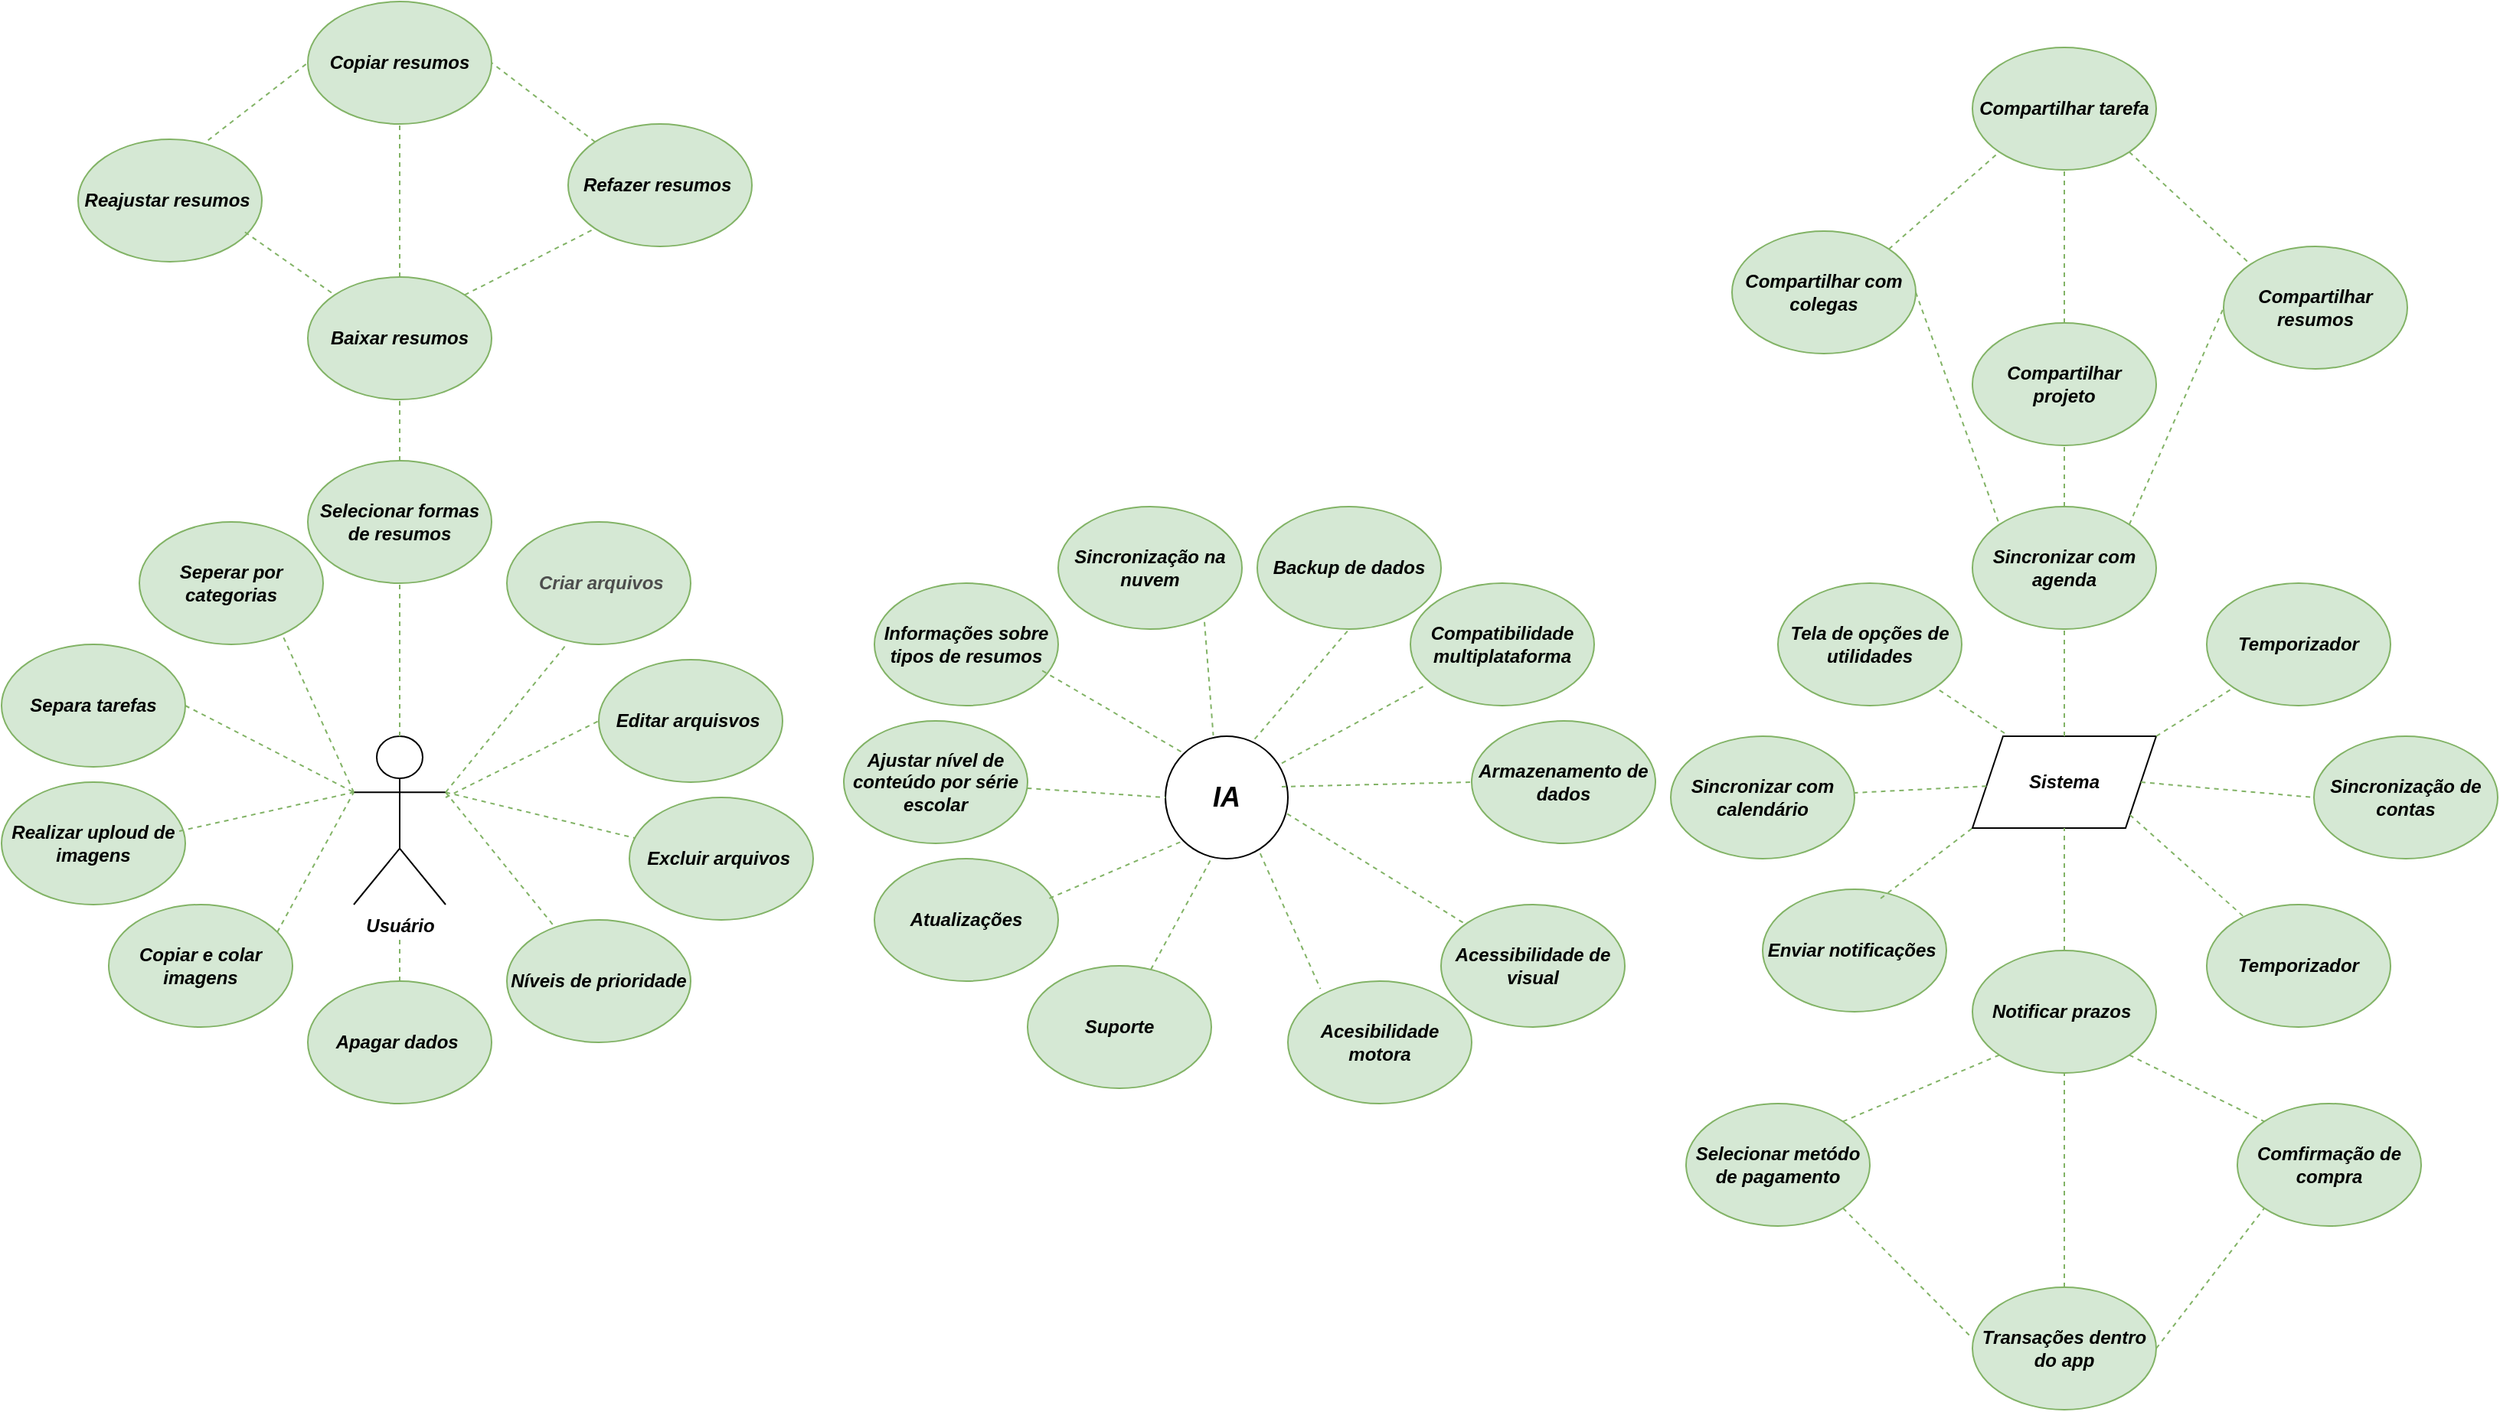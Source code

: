 <mxfile version="26.0.16">
  <diagram name="Página-1" id="00ylJuLkCXMpYq0h-1_l">
    <mxGraphModel dx="3166" dy="2272" grid="1" gridSize="10" guides="1" tooltips="1" connect="1" arrows="1" fold="1" page="1" pageScale="1" pageWidth="827" pageHeight="1169" math="0" shadow="0">
      <root>
        <mxCell id="0" />
        <mxCell id="1" parent="0" />
        <mxCell id="umCrac20nb64rFXeeyaQ-1" value="Editar arquisvos&amp;nbsp;" style="ellipse;whiteSpace=wrap;html=1;fillColor=#d5e8d4;strokeColor=#82b366;fontStyle=3" parent="1" vertex="1">
          <mxGeometry x="60" y="80" width="120" height="80" as="geometry" />
        </mxCell>
        <mxCell id="umCrac20nb64rFXeeyaQ-2" value="&lt;h4&gt;&lt;font style=&quot;color: rgb(77, 77, 77);&quot;&gt;&amp;nbsp;&lt;font style=&quot;color: rgb(77, 77, 77);&quot;&gt;Criar arquivos&lt;/font&gt;&lt;/font&gt;&lt;/h4&gt;" style="ellipse;whiteSpace=wrap;html=1;fillColor=#d5e8d4;strokeColor=#82b366;fontStyle=3" parent="1" vertex="1">
          <mxGeometry y="-10" width="120" height="80" as="geometry" />
        </mxCell>
        <mxCell id="umCrac20nb64rFXeeyaQ-3" value="Excluir arquivos&amp;nbsp;" style="ellipse;whiteSpace=wrap;html=1;fillColor=#d5e8d4;strokeColor=#82b366;fontStyle=3" parent="1" vertex="1">
          <mxGeometry x="80" y="170" width="120" height="80" as="geometry" />
        </mxCell>
        <mxCell id="umCrac20nb64rFXeeyaQ-8" value="Usuário" style="shape=umlActor;verticalLabelPosition=bottom;verticalAlign=top;html=1;outlineConnect=0;fontStyle=3" parent="1" vertex="1">
          <mxGeometry x="-100" y="130" width="60" height="110" as="geometry" />
        </mxCell>
        <mxCell id="umCrac20nb64rFXeeyaQ-9" value="" style="endArrow=none;dashed=1;html=1;rounded=0;exitX=1;exitY=0.333;exitDx=0;exitDy=0;exitPerimeter=0;entryX=0.317;entryY=1.013;entryDx=0;entryDy=0;entryPerimeter=0;fillColor=#d5e8d4;strokeColor=#82b366;fontStyle=3" parent="1" source="umCrac20nb64rFXeeyaQ-8" target="umCrac20nb64rFXeeyaQ-2" edge="1">
          <mxGeometry width="50" height="50" relative="1" as="geometry">
            <mxPoint x="-40" y="140" as="sourcePoint" />
            <mxPoint x="10" y="90" as="targetPoint" />
          </mxGeometry>
        </mxCell>
        <mxCell id="umCrac20nb64rFXeeyaQ-10" value="" style="endArrow=none;dashed=1;html=1;rounded=0;entryX=0;entryY=0.5;entryDx=0;entryDy=0;fillColor=#d5e8d4;strokeColor=#82b366;fontStyle=3" parent="1" target="umCrac20nb64rFXeeyaQ-1" edge="1">
          <mxGeometry width="50" height="50" relative="1" as="geometry">
            <mxPoint x="-40" y="170" as="sourcePoint" />
            <mxPoint x="50" y="180" as="targetPoint" />
          </mxGeometry>
        </mxCell>
        <mxCell id="umCrac20nb64rFXeeyaQ-12" value="" style="endArrow=none;dashed=1;html=1;rounded=0;exitX=1;exitY=0.333;exitDx=0;exitDy=0;exitPerimeter=0;fillColor=#d5e8d4;strokeColor=#82b366;fontStyle=3" parent="1" source="umCrac20nb64rFXeeyaQ-8" target="umCrac20nb64rFXeeyaQ-3" edge="1">
          <mxGeometry width="50" height="50" relative="1" as="geometry">
            <mxPoint x="-40" y="240" as="sourcePoint" />
            <mxPoint x="10" y="190" as="targetPoint" />
          </mxGeometry>
        </mxCell>
        <mxCell id="umCrac20nb64rFXeeyaQ-13" value="Níveis de prioridade" style="ellipse;whiteSpace=wrap;html=1;fillColor=#d5e8d4;strokeColor=#82b366;fontStyle=3" parent="1" vertex="1">
          <mxGeometry y="250" width="120" height="80" as="geometry" />
        </mxCell>
        <mxCell id="umCrac20nb64rFXeeyaQ-14" value="" style="endArrow=none;dashed=1;html=1;rounded=0;exitX=1;exitY=0.333;exitDx=0;exitDy=0;exitPerimeter=0;fillColor=#d5e8d4;strokeColor=#82b366;fontStyle=3" parent="1" source="umCrac20nb64rFXeeyaQ-8" target="umCrac20nb64rFXeeyaQ-13" edge="1">
          <mxGeometry width="50" height="50" relative="1" as="geometry">
            <mxPoint x="-40" y="170" as="sourcePoint" />
            <mxPoint x="30" y="270" as="targetPoint" />
          </mxGeometry>
        </mxCell>
        <mxCell id="umCrac20nb64rFXeeyaQ-17" value="Sincronizar com agenda" style="ellipse;whiteSpace=wrap;html=1;fillColor=#d5e8d4;strokeColor=#82b366;fontStyle=3" parent="1" vertex="1">
          <mxGeometry x="957" y="-20" width="120" height="80" as="geometry" />
        </mxCell>
        <mxCell id="umCrac20nb64rFXeeyaQ-18" value="Tela de opções de utilidades" style="ellipse;whiteSpace=wrap;html=1;fillColor=#d5e8d4;strokeColor=#82b366;fontStyle=3" parent="1" vertex="1">
          <mxGeometry x="830" y="30" width="120" height="80" as="geometry" />
        </mxCell>
        <mxCell id="umCrac20nb64rFXeeyaQ-19" value="Sincronizar com calendário" style="ellipse;whiteSpace=wrap;html=1;fillColor=#d5e8d4;strokeColor=#82b366;fontStyle=3" parent="1" vertex="1">
          <mxGeometry x="760" y="130" width="120" height="80" as="geometry" />
        </mxCell>
        <mxCell id="umCrac20nb64rFXeeyaQ-20" value="Enviar notificações&amp;nbsp;" style="ellipse;whiteSpace=wrap;html=1;fillColor=#d5e8d4;strokeColor=#82b366;fontStyle=3" parent="1" vertex="1">
          <mxGeometry x="820" y="230" width="120" height="80" as="geometry" />
        </mxCell>
        <mxCell id="umCrac20nb64rFXeeyaQ-21" value="Notificar prazos&amp;nbsp;" style="ellipse;whiteSpace=wrap;html=1;fillColor=#d5e8d4;strokeColor=#82b366;fontStyle=3" parent="1" vertex="1">
          <mxGeometry x="957" y="270" width="120" height="80" as="geometry" />
        </mxCell>
        <mxCell id="umCrac20nb64rFXeeyaQ-22" value="Sistema" style="shape=parallelogram;perimeter=parallelogramPerimeter;whiteSpace=wrap;html=1;fixedSize=1;fontStyle=3" parent="1" vertex="1">
          <mxGeometry x="957" y="130" width="120" height="60" as="geometry" />
        </mxCell>
        <mxCell id="umCrac20nb64rFXeeyaQ-23" value="" style="endArrow=none;dashed=1;html=1;rounded=0;entryX=0.5;entryY=1;entryDx=0;entryDy=0;exitX=0.5;exitY=0;exitDx=0;exitDy=0;fillColor=#d5e8d4;strokeColor=#82b366;fontStyle=3" parent="1" source="umCrac20nb64rFXeeyaQ-22" target="umCrac20nb64rFXeeyaQ-17" edge="1">
          <mxGeometry width="50" height="50" relative="1" as="geometry">
            <mxPoint x="1000" y="140" as="sourcePoint" />
            <mxPoint x="1050" y="90" as="targetPoint" />
          </mxGeometry>
        </mxCell>
        <mxCell id="umCrac20nb64rFXeeyaQ-24" value="" style="endArrow=none;dashed=1;html=1;rounded=0;exitX=0.175;exitY=-0.033;exitDx=0;exitDy=0;exitPerimeter=0;fillColor=#d5e8d4;strokeColor=#82b366;fontStyle=3" parent="1" source="umCrac20nb64rFXeeyaQ-22" target="umCrac20nb64rFXeeyaQ-18" edge="1">
          <mxGeometry width="50" height="50" relative="1" as="geometry">
            <mxPoint x="880" y="150" as="sourcePoint" />
            <mxPoint x="930" y="100" as="targetPoint" />
          </mxGeometry>
        </mxCell>
        <mxCell id="umCrac20nb64rFXeeyaQ-25" value="" style="endArrow=none;dashed=1;html=1;rounded=0;fillColor=#d5e8d4;strokeColor=#82b366;fontStyle=3" parent="1" source="umCrac20nb64rFXeeyaQ-22" target="umCrac20nb64rFXeeyaQ-19" edge="1">
          <mxGeometry width="50" height="50" relative="1" as="geometry">
            <mxPoint x="886.289" y="220" as="sourcePoint" />
            <mxPoint x="886.289" y="170" as="targetPoint" />
          </mxGeometry>
        </mxCell>
        <mxCell id="umCrac20nb64rFXeeyaQ-26" value="" style="endArrow=none;dashed=1;html=1;rounded=0;exitX=0.642;exitY=0.075;exitDx=0;exitDy=0;exitPerimeter=0;entryX=0;entryY=1;entryDx=0;entryDy=0;fillColor=#d5e8d4;strokeColor=#82b366;fontStyle=3" parent="1" source="umCrac20nb64rFXeeyaQ-20" target="umCrac20nb64rFXeeyaQ-22" edge="1">
          <mxGeometry width="50" height="50" relative="1" as="geometry">
            <mxPoint x="920" y="240" as="sourcePoint" />
            <mxPoint x="970" y="190" as="targetPoint" />
          </mxGeometry>
        </mxCell>
        <mxCell id="umCrac20nb64rFXeeyaQ-27" value="" style="endArrow=none;dashed=1;html=1;rounded=0;exitX=0.5;exitY=0;exitDx=0;exitDy=0;entryX=0.5;entryY=1;entryDx=0;entryDy=0;fillColor=#d5e8d4;strokeColor=#82b366;fontStyle=3" parent="1" source="umCrac20nb64rFXeeyaQ-21" target="umCrac20nb64rFXeeyaQ-22" edge="1">
          <mxGeometry width="50" height="50" relative="1" as="geometry">
            <mxPoint x="970" y="250" as="sourcePoint" />
            <mxPoint x="1010" y="200" as="targetPoint" />
          </mxGeometry>
        </mxCell>
        <mxCell id="umCrac20nb64rFXeeyaQ-28" value="Separa tarefas" style="ellipse;whiteSpace=wrap;html=1;fillColor=#d5e8d4;strokeColor=#82b366;fontStyle=3" parent="1" vertex="1">
          <mxGeometry x="-330" y="70" width="120" height="80" as="geometry" />
        </mxCell>
        <mxCell id="umCrac20nb64rFXeeyaQ-29" value="" style="endArrow=none;dashed=1;html=1;rounded=0;entryX=0;entryY=0.333;entryDx=0;entryDy=0;entryPerimeter=0;exitX=1;exitY=0.5;exitDx=0;exitDy=0;fillColor=#d5e8d4;strokeColor=#82b366;fontStyle=3" parent="1" source="umCrac20nb64rFXeeyaQ-28" target="umCrac20nb64rFXeeyaQ-8" edge="1">
          <mxGeometry width="50" height="50" relative="1" as="geometry">
            <mxPoint x="-150" y="220" as="sourcePoint" />
            <mxPoint x="-100" y="170" as="targetPoint" />
          </mxGeometry>
        </mxCell>
        <mxCell id="umCrac20nb64rFXeeyaQ-30" value="Seperar por categorias" style="ellipse;whiteSpace=wrap;html=1;fillColor=#d5e8d4;strokeColor=#82b366;fontStyle=3" parent="1" vertex="1">
          <mxGeometry x="-240" y="-10" width="120" height="80" as="geometry" />
        </mxCell>
        <mxCell id="umCrac20nb64rFXeeyaQ-31" value="Realizar uploud de imagens" style="ellipse;whiteSpace=wrap;html=1;fillColor=#d5e8d4;strokeColor=#82b366;fontStyle=3" parent="1" vertex="1">
          <mxGeometry x="-330" y="160" width="120" height="80" as="geometry" />
        </mxCell>
        <mxCell id="umCrac20nb64rFXeeyaQ-32" value="Copiar e colar imagens" style="ellipse;whiteSpace=wrap;html=1;fillColor=#d5e8d4;strokeColor=#82b366;fontStyle=3" parent="1" vertex="1">
          <mxGeometry x="-260" y="240" width="120" height="80" as="geometry" />
        </mxCell>
        <mxCell id="umCrac20nb64rFXeeyaQ-33" value="" style="endArrow=none;dashed=1;html=1;rounded=0;exitX=0.967;exitY=0.4;exitDx=0;exitDy=0;exitPerimeter=0;entryX=0;entryY=0.333;entryDx=0;entryDy=0;entryPerimeter=0;fillColor=#d5e8d4;strokeColor=#82b366;fontStyle=3" parent="1" source="umCrac20nb64rFXeeyaQ-31" target="umCrac20nb64rFXeeyaQ-8" edge="1">
          <mxGeometry width="50" height="50" relative="1" as="geometry">
            <mxPoint x="-150" y="220" as="sourcePoint" />
            <mxPoint x="-100" y="170" as="targetPoint" />
          </mxGeometry>
        </mxCell>
        <mxCell id="umCrac20nb64rFXeeyaQ-34" value="" style="endArrow=none;dashed=1;html=1;rounded=0;entryX=0.783;entryY=0.938;entryDx=0;entryDy=0;entryPerimeter=0;exitX=0;exitY=0.333;exitDx=0;exitDy=0;exitPerimeter=0;fillColor=#d5e8d4;strokeColor=#82b366;fontStyle=3" parent="1" source="umCrac20nb64rFXeeyaQ-8" target="umCrac20nb64rFXeeyaQ-30" edge="1">
          <mxGeometry width="50" height="50" relative="1" as="geometry">
            <mxPoint x="-100" y="160" as="sourcePoint" />
            <mxPoint x="-50" y="110" as="targetPoint" />
          </mxGeometry>
        </mxCell>
        <mxCell id="umCrac20nb64rFXeeyaQ-35" value="" style="endArrow=none;dashed=1;html=1;rounded=0;exitX=0.917;exitY=0.225;exitDx=0;exitDy=0;exitPerimeter=0;entryX=0;entryY=0.333;entryDx=0;entryDy=0;entryPerimeter=0;fillColor=#d5e8d4;strokeColor=#82b366;fontStyle=3" parent="1" source="umCrac20nb64rFXeeyaQ-32" target="umCrac20nb64rFXeeyaQ-8" edge="1">
          <mxGeometry width="50" height="50" relative="1" as="geometry">
            <mxPoint x="-130" y="250" as="sourcePoint" />
            <mxPoint x="-100" y="160" as="targetPoint" />
          </mxGeometry>
        </mxCell>
        <mxCell id="umCrac20nb64rFXeeyaQ-36" value="Temporizador" style="ellipse;whiteSpace=wrap;html=1;fillColor=#d5e8d4;strokeColor=#82b366;fontStyle=3" parent="1" vertex="1">
          <mxGeometry x="1110" y="30" width="120" height="80" as="geometry" />
        </mxCell>
        <mxCell id="umCrac20nb64rFXeeyaQ-37" value="Sincronização de contas" style="ellipse;whiteSpace=wrap;html=1;fillColor=#d5e8d4;strokeColor=#82b366;fontStyle=3" parent="1" vertex="1">
          <mxGeometry x="1180" y="130" width="120" height="80" as="geometry" />
        </mxCell>
        <mxCell id="umCrac20nb64rFXeeyaQ-38" value="Temporizador" style="ellipse;whiteSpace=wrap;html=1;fillColor=#d5e8d4;strokeColor=#82b366;fontStyle=3" parent="1" vertex="1">
          <mxGeometry x="1110" y="240" width="120" height="80" as="geometry" />
        </mxCell>
        <mxCell id="umCrac20nb64rFXeeyaQ-39" value="" style="endArrow=none;dashed=1;html=1;rounded=0;entryX=0;entryY=1;entryDx=0;entryDy=0;exitX=1;exitY=0;exitDx=0;exitDy=0;fillColor=#d5e8d4;strokeColor=#82b366;fontStyle=3" parent="1" source="umCrac20nb64rFXeeyaQ-22" target="umCrac20nb64rFXeeyaQ-36" edge="1">
          <mxGeometry width="50" height="50" relative="1" as="geometry">
            <mxPoint x="1077" y="150" as="sourcePoint" />
            <mxPoint x="1127" y="100" as="targetPoint" />
          </mxGeometry>
        </mxCell>
        <mxCell id="umCrac20nb64rFXeeyaQ-40" value="" style="endArrow=none;dashed=1;html=1;rounded=0;entryX=0;entryY=0.5;entryDx=0;entryDy=0;exitX=1;exitY=0.5;exitDx=0;exitDy=0;fillColor=#d5e8d4;strokeColor=#82b366;fontStyle=3" parent="1" source="umCrac20nb64rFXeeyaQ-22" target="umCrac20nb64rFXeeyaQ-37" edge="1">
          <mxGeometry width="50" height="50" relative="1" as="geometry">
            <mxPoint x="1060" y="180" as="sourcePoint" />
            <mxPoint x="1110" y="130" as="targetPoint" />
          </mxGeometry>
        </mxCell>
        <mxCell id="umCrac20nb64rFXeeyaQ-41" value="" style="endArrow=none;dashed=1;html=1;rounded=0;exitX=1;exitY=1;exitDx=0;exitDy=0;fillColor=#d5e8d4;strokeColor=#82b366;fontStyle=3" parent="1" source="umCrac20nb64rFXeeyaQ-22" target="umCrac20nb64rFXeeyaQ-38" edge="1">
          <mxGeometry width="50" height="50" relative="1" as="geometry">
            <mxPoint x="1040" y="250" as="sourcePoint" />
            <mxPoint x="1090" y="200" as="targetPoint" />
          </mxGeometry>
        </mxCell>
        <mxCell id="adJnSQi3S2nYVewZ2xLj-1" value="&lt;h2&gt;IA&lt;/h2&gt;" style="ellipse;whiteSpace=wrap;html=1;aspect=fixed;fontStyle=3" vertex="1" parent="1">
          <mxGeometry x="430" y="130" width="80" height="80" as="geometry" />
        </mxCell>
        <mxCell id="adJnSQi3S2nYVewZ2xLj-2" value="Acessibilidade de visual" style="ellipse;whiteSpace=wrap;html=1;fillColor=#d5e8d4;strokeColor=#82b366;fontStyle=3" vertex="1" parent="1">
          <mxGeometry x="610" y="240" width="120" height="80" as="geometry" />
        </mxCell>
        <mxCell id="adJnSQi3S2nYVewZ2xLj-3" value="Backup de dados" style="ellipse;whiteSpace=wrap;html=1;fillColor=#d5e8d4;strokeColor=#82b366;fontStyle=3" vertex="1" parent="1">
          <mxGeometry x="490" y="-20" width="120" height="80" as="geometry" />
        </mxCell>
        <mxCell id="adJnSQi3S2nYVewZ2xLj-4" value="Sincronização na nuvem" style="ellipse;whiteSpace=wrap;html=1;fillColor=#d5e8d4;strokeColor=#82b366;fontStyle=3" vertex="1" parent="1">
          <mxGeometry x="360" y="-20" width="120" height="80" as="geometry" />
        </mxCell>
        <mxCell id="adJnSQi3S2nYVewZ2xLj-5" value="Informações sobre tipos de resumos" style="ellipse;whiteSpace=wrap;html=1;fillColor=#d5e8d4;strokeColor=#82b366;fontStyle=3" vertex="1" parent="1">
          <mxGeometry x="240" y="30" width="120" height="80" as="geometry" />
        </mxCell>
        <mxCell id="adJnSQi3S2nYVewZ2xLj-6" value="Ajustar nível de conteúdo por série escolar" style="ellipse;whiteSpace=wrap;html=1;fillColor=#d5e8d4;strokeColor=#82b366;fontStyle=3" vertex="1" parent="1">
          <mxGeometry x="220" y="120" width="120" height="80" as="geometry" />
        </mxCell>
        <mxCell id="adJnSQi3S2nYVewZ2xLj-7" value="Atualizações" style="ellipse;whiteSpace=wrap;html=1;fillColor=#d5e8d4;strokeColor=#82b366;fontStyle=3" vertex="1" parent="1">
          <mxGeometry x="240" y="210" width="120" height="80" as="geometry" />
        </mxCell>
        <mxCell id="adJnSQi3S2nYVewZ2xLj-8" value="Acesibilidade motora" style="ellipse;whiteSpace=wrap;html=1;fillColor=#d5e8d4;strokeColor=#82b366;fontStyle=3" vertex="1" parent="1">
          <mxGeometry x="510" y="290" width="120" height="80" as="geometry" />
        </mxCell>
        <mxCell id="adJnSQi3S2nYVewZ2xLj-9" value="Suporte" style="ellipse;whiteSpace=wrap;html=1;fillColor=#d5e8d4;strokeColor=#82b366;fontStyle=3" vertex="1" parent="1">
          <mxGeometry x="340" y="280" width="120" height="80" as="geometry" />
        </mxCell>
        <mxCell id="adJnSQi3S2nYVewZ2xLj-10" value="" style="endArrow=none;dashed=1;html=1;rounded=0;exitX=0.774;exitY=0.957;exitDx=0;exitDy=0;entryX=0.177;entryY=0.063;entryDx=0;entryDy=0;exitPerimeter=0;entryPerimeter=0;fillColor=#d5e8d4;strokeColor=#82b366;fontStyle=3" edge="1" parent="1" source="adJnSQi3S2nYVewZ2xLj-1" target="adJnSQi3S2nYVewZ2xLj-8">
          <mxGeometry width="50" height="50" relative="1" as="geometry">
            <mxPoint x="580" y="200" as="sourcePoint" />
            <mxPoint x="630" y="150" as="targetPoint" />
          </mxGeometry>
        </mxCell>
        <mxCell id="adJnSQi3S2nYVewZ2xLj-11" value="" style="endArrow=none;dashed=1;html=1;rounded=0;exitX=0.913;exitY=0.714;exitDx=0;exitDy=0;entryX=0;entryY=0;entryDx=0;entryDy=0;exitPerimeter=0;fillColor=#d5e8d4;strokeColor=#82b366;fontStyle=3" edge="1" parent="1" source="adJnSQi3S2nYVewZ2xLj-5" target="adJnSQi3S2nYVewZ2xLj-1">
          <mxGeometry width="50" height="50" relative="1" as="geometry">
            <mxPoint x="390" y="200" as="sourcePoint" />
            <mxPoint x="440" y="150" as="targetPoint" />
            <Array as="points">
              <mxPoint x="440" y="140" />
            </Array>
          </mxGeometry>
        </mxCell>
        <mxCell id="adJnSQi3S2nYVewZ2xLj-12" value="" style="endArrow=none;dashed=1;html=1;rounded=0;exitX=0.994;exitY=0.633;exitDx=0;exitDy=0;exitPerimeter=0;fillColor=#d5e8d4;strokeColor=#82b366;fontStyle=3" edge="1" parent="1" source="adJnSQi3S2nYVewZ2xLj-1" target="adJnSQi3S2nYVewZ2xLj-2">
          <mxGeometry width="50" height="50" relative="1" as="geometry">
            <mxPoint x="490" y="110" as="sourcePoint" />
            <mxPoint x="540" y="60" as="targetPoint" />
          </mxGeometry>
        </mxCell>
        <mxCell id="adJnSQi3S2nYVewZ2xLj-13" value="" style="endArrow=none;dashed=1;html=1;rounded=0;entryX=0.5;entryY=1;entryDx=0;entryDy=0;exitX=0.729;exitY=0.023;exitDx=0;exitDy=0;exitPerimeter=0;fillColor=#d5e8d4;strokeColor=#82b366;fontStyle=3" edge="1" parent="1" source="adJnSQi3S2nYVewZ2xLj-1" target="adJnSQi3S2nYVewZ2xLj-3">
          <mxGeometry width="50" height="50" relative="1" as="geometry">
            <mxPoint x="350" y="40" as="sourcePoint" />
            <mxPoint x="400" y="-20" as="targetPoint" />
          </mxGeometry>
        </mxCell>
        <mxCell id="adJnSQi3S2nYVewZ2xLj-14" value="" style="endArrow=none;dashed=1;html=1;rounded=0;entryX=0.391;entryY=-0.007;entryDx=0;entryDy=0;entryPerimeter=0;exitX=0.796;exitY=0.942;exitDx=0;exitDy=0;exitPerimeter=0;fillColor=#d5e8d4;strokeColor=#82b366;fontStyle=3" edge="1" parent="1" source="adJnSQi3S2nYVewZ2xLj-4" target="adJnSQi3S2nYVewZ2xLj-1">
          <mxGeometry width="50" height="50" relative="1" as="geometry">
            <mxPoint x="280" y="70" as="sourcePoint" />
            <mxPoint x="330" y="20" as="targetPoint" />
          </mxGeometry>
        </mxCell>
        <mxCell id="adJnSQi3S2nYVewZ2xLj-15" value="" style="endArrow=none;dashed=1;html=1;rounded=0;entryX=0;entryY=0.5;entryDx=0;entryDy=0;fillColor=#d5e8d4;strokeColor=#82b366;fontStyle=3" edge="1" parent="1" source="adJnSQi3S2nYVewZ2xLj-6" target="adJnSQi3S2nYVewZ2xLj-1">
          <mxGeometry width="50" height="50" relative="1" as="geometry">
            <mxPoint x="390" y="220" as="sourcePoint" />
            <mxPoint x="440" y="170" as="targetPoint" />
          </mxGeometry>
        </mxCell>
        <mxCell id="adJnSQi3S2nYVewZ2xLj-16" value="" style="endArrow=none;dashed=1;html=1;rounded=0;entryX=0;entryY=1;entryDx=0;entryDy=0;exitX=0.952;exitY=0.324;exitDx=0;exitDy=0;exitPerimeter=0;fillColor=#d5e8d4;strokeColor=#82b366;fontStyle=3" edge="1" parent="1" source="adJnSQi3S2nYVewZ2xLj-7" target="adJnSQi3S2nYVewZ2xLj-1">
          <mxGeometry width="50" height="50" relative="1" as="geometry">
            <mxPoint x="420" y="260" as="sourcePoint" />
            <mxPoint x="470" y="210" as="targetPoint" />
          </mxGeometry>
        </mxCell>
        <mxCell id="adJnSQi3S2nYVewZ2xLj-17" value="" style="endArrow=none;dashed=1;html=1;rounded=0;entryX=0.375;entryY=1;entryDx=0;entryDy=0;entryPerimeter=0;fillColor=#d5e8d4;strokeColor=#82b366;fontStyle=3" edge="1" parent="1" source="adJnSQi3S2nYVewZ2xLj-9" target="adJnSQi3S2nYVewZ2xLj-1">
          <mxGeometry width="50" height="50" relative="1" as="geometry">
            <mxPoint x="460" y="240" as="sourcePoint" />
            <mxPoint x="510" y="190" as="targetPoint" />
          </mxGeometry>
        </mxCell>
        <mxCell id="adJnSQi3S2nYVewZ2xLj-18" value="Armazenamento de dados" style="ellipse;whiteSpace=wrap;html=1;fillColor=#d5e8d4;strokeColor=#82b366;fontStyle=3" vertex="1" parent="1">
          <mxGeometry x="630" y="120" width="120" height="80" as="geometry" />
        </mxCell>
        <mxCell id="adJnSQi3S2nYVewZ2xLj-19" value="Compatibilidade multiplataforma" style="ellipse;whiteSpace=wrap;html=1;fillColor=#d5e8d4;strokeColor=#82b366;fontStyle=3" vertex="1" parent="1">
          <mxGeometry x="590" y="30" width="120" height="80" as="geometry" />
        </mxCell>
        <mxCell id="adJnSQi3S2nYVewZ2xLj-20" value="" style="endArrow=none;dashed=1;html=1;rounded=0;exitX=0.95;exitY=0.221;exitDx=0;exitDy=0;exitPerimeter=0;entryX=0.075;entryY=0.839;entryDx=0;entryDy=0;entryPerimeter=0;fillColor=#d5e8d4;strokeColor=#82b366;fontStyle=3" edge="1" parent="1" source="adJnSQi3S2nYVewZ2xLj-1" target="adJnSQi3S2nYVewZ2xLj-19">
          <mxGeometry width="50" height="50" relative="1" as="geometry">
            <mxPoint x="550" y="140" as="sourcePoint" />
            <mxPoint x="600" y="90" as="targetPoint" />
          </mxGeometry>
        </mxCell>
        <mxCell id="adJnSQi3S2nYVewZ2xLj-21" value="" style="endArrow=none;dashed=1;html=1;rounded=0;exitX=0.95;exitY=0.412;exitDx=0;exitDy=0;exitPerimeter=0;entryX=0;entryY=0.5;entryDx=0;entryDy=0;fillColor=#d5e8d4;strokeColor=#82b366;fontStyle=3" edge="1" parent="1" source="adJnSQi3S2nYVewZ2xLj-1" target="adJnSQi3S2nYVewZ2xLj-18">
          <mxGeometry width="50" height="50" relative="1" as="geometry">
            <mxPoint x="580" y="200" as="sourcePoint" />
            <mxPoint x="630" y="150" as="targetPoint" />
          </mxGeometry>
        </mxCell>
        <mxCell id="adJnSQi3S2nYVewZ2xLj-22" value="Selecionar formas de resumos" style="ellipse;whiteSpace=wrap;html=1;fillColor=#d5e8d4;strokeColor=#82b366;fontStyle=3" vertex="1" parent="1">
          <mxGeometry x="-130" y="-50" width="120" height="80" as="geometry" />
        </mxCell>
        <mxCell id="adJnSQi3S2nYVewZ2xLj-23" value="Apagar dados&amp;nbsp;" style="ellipse;whiteSpace=wrap;html=1;fillColor=#d5e8d4;strokeColor=#82b366;fontStyle=3" vertex="1" parent="1">
          <mxGeometry x="-130" y="290" width="120" height="80" as="geometry" />
        </mxCell>
        <mxCell id="adJnSQi3S2nYVewZ2xLj-24" value="" style="endArrow=none;dashed=1;html=1;rounded=0;exitX=0.5;exitY=0;exitDx=0;exitDy=0;fillColor=#d5e8d4;strokeColor=#82b366;fontStyle=3" edge="1" parent="1" source="adJnSQi3S2nYVewZ2xLj-23">
          <mxGeometry width="50" height="50" relative="1" as="geometry">
            <mxPoint x="-60" y="290" as="sourcePoint" />
            <mxPoint x="-70" y="260" as="targetPoint" />
          </mxGeometry>
        </mxCell>
        <mxCell id="adJnSQi3S2nYVewZ2xLj-25" value="" style="endArrow=none;dashed=1;html=1;rounded=0;entryX=0.5;entryY=1;entryDx=0;entryDy=0;exitX=0.5;exitY=0;exitDx=0;exitDy=0;exitPerimeter=0;fillColor=#d5e8d4;strokeColor=#82b366;fontStyle=3" edge="1" parent="1" source="umCrac20nb64rFXeeyaQ-8" target="adJnSQi3S2nYVewZ2xLj-22">
          <mxGeometry width="50" height="50" relative="1" as="geometry">
            <mxPoint x="-80" y="130" as="sourcePoint" />
            <mxPoint x="-30" y="80" as="targetPoint" />
          </mxGeometry>
        </mxCell>
        <mxCell id="adJnSQi3S2nYVewZ2xLj-26" value="Baixar resumos" style="ellipse;whiteSpace=wrap;html=1;fillColor=#d5e8d4;strokeColor=#82b366;fontStyle=3" vertex="1" parent="1">
          <mxGeometry x="-130" y="-170" width="120" height="80" as="geometry" />
        </mxCell>
        <mxCell id="adJnSQi3S2nYVewZ2xLj-27" value="Refazer resumos&amp;nbsp;" style="ellipse;whiteSpace=wrap;html=1;fillColor=#d5e8d4;strokeColor=#82b366;fontStyle=3" vertex="1" parent="1">
          <mxGeometry x="40" y="-270" width="120" height="80" as="geometry" />
        </mxCell>
        <mxCell id="adJnSQi3S2nYVewZ2xLj-28" value="Reajustar resumos&amp;nbsp;" style="ellipse;whiteSpace=wrap;html=1;fillColor=#d5e8d4;strokeColor=#82b366;fontStyle=3" vertex="1" parent="1">
          <mxGeometry x="-280" y="-260" width="120" height="80" as="geometry" />
        </mxCell>
        <mxCell id="adJnSQi3S2nYVewZ2xLj-29" value="" style="endArrow=none;dashed=1;html=1;rounded=0;entryX=0.5;entryY=1;entryDx=0;entryDy=0;exitX=0.5;exitY=0;exitDx=0;exitDy=0;fillColor=#d5e8d4;strokeColor=#82b366;fontStyle=3" edge="1" parent="1" source="adJnSQi3S2nYVewZ2xLj-22" target="adJnSQi3S2nYVewZ2xLj-26">
          <mxGeometry width="50" height="50" relative="1" as="geometry">
            <mxPoint x="-100" y="-40" as="sourcePoint" />
            <mxPoint x="-50" y="-90" as="targetPoint" />
          </mxGeometry>
        </mxCell>
        <mxCell id="adJnSQi3S2nYVewZ2xLj-30" value="" style="endArrow=none;dashed=1;html=1;rounded=0;entryX=0;entryY=0;entryDx=0;entryDy=0;exitX=0.908;exitY=0.758;exitDx=0;exitDy=0;exitPerimeter=0;fillColor=#d5e8d4;strokeColor=#82b366;fontStyle=3" edge="1" parent="1" source="adJnSQi3S2nYVewZ2xLj-28" target="adJnSQi3S2nYVewZ2xLj-26">
          <mxGeometry width="50" height="50" relative="1" as="geometry">
            <mxPoint x="-150" y="-120" as="sourcePoint" />
            <mxPoint x="-100" y="-170" as="targetPoint" />
          </mxGeometry>
        </mxCell>
        <mxCell id="adJnSQi3S2nYVewZ2xLj-31" value="" style="endArrow=none;dashed=1;html=1;rounded=0;entryX=0;entryY=1;entryDx=0;entryDy=0;exitX=1;exitY=0;exitDx=0;exitDy=0;fillColor=#d5e8d4;strokeColor=#82b366;fontStyle=3" edge="1" parent="1" source="adJnSQi3S2nYVewZ2xLj-26" target="adJnSQi3S2nYVewZ2xLj-27">
          <mxGeometry width="50" height="50" relative="1" as="geometry">
            <mxPoint x="-20" y="-130" as="sourcePoint" />
            <mxPoint x="30" y="-180" as="targetPoint" />
          </mxGeometry>
        </mxCell>
        <mxCell id="adJnSQi3S2nYVewZ2xLj-32" value="Copiar resumos" style="ellipse;whiteSpace=wrap;html=1;fillColor=#d5e8d4;strokeColor=#82b366;fontStyle=3" vertex="1" parent="1">
          <mxGeometry x="-130" y="-350" width="120" height="80" as="geometry" />
        </mxCell>
        <mxCell id="adJnSQi3S2nYVewZ2xLj-33" value="" style="endArrow=none;dashed=1;html=1;rounded=0;exitX=0.5;exitY=0;exitDx=0;exitDy=0;entryX=0.5;entryY=1;entryDx=0;entryDy=0;fillColor=#d5e8d4;strokeColor=#82b366;fontStyle=3" edge="1" parent="1" source="adJnSQi3S2nYVewZ2xLj-26" target="adJnSQi3S2nYVewZ2xLj-32">
          <mxGeometry width="50" height="50" relative="1" as="geometry">
            <mxPoint x="-110" y="-160" as="sourcePoint" />
            <mxPoint x="-60" y="-210" as="targetPoint" />
          </mxGeometry>
        </mxCell>
        <mxCell id="adJnSQi3S2nYVewZ2xLj-34" value="" style="endArrow=none;dashed=1;html=1;rounded=0;entryX=1;entryY=0.5;entryDx=0;entryDy=0;exitX=0;exitY=0;exitDx=0;exitDy=0;fillColor=#d5e8d4;strokeColor=#82b366;fontStyle=3" edge="1" parent="1" source="adJnSQi3S2nYVewZ2xLj-27" target="adJnSQi3S2nYVewZ2xLj-32">
          <mxGeometry width="50" height="50" relative="1" as="geometry">
            <mxPoint x="40" y="-270" as="sourcePoint" />
            <mxPoint x="90" y="-320" as="targetPoint" />
          </mxGeometry>
        </mxCell>
        <mxCell id="adJnSQi3S2nYVewZ2xLj-35" value="" style="endArrow=none;dashed=1;html=1;rounded=0;entryX=0;entryY=0.5;entryDx=0;entryDy=0;exitX=0.707;exitY=0.008;exitDx=0;exitDy=0;exitPerimeter=0;fillColor=#d5e8d4;strokeColor=#82b366;fontStyle=3" edge="1" parent="1" source="adJnSQi3S2nYVewZ2xLj-28" target="adJnSQi3S2nYVewZ2xLj-32">
          <mxGeometry width="50" height="50" relative="1" as="geometry">
            <mxPoint x="-190" y="-240" as="sourcePoint" />
            <mxPoint x="-140" y="-290" as="targetPoint" />
          </mxGeometry>
        </mxCell>
        <mxCell id="adJnSQi3S2nYVewZ2xLj-44" value="Compartilhar com colegas" style="ellipse;whiteSpace=wrap;html=1;fillColor=#d5e8d4;strokeColor=#82b366;fontStyle=3" vertex="1" parent="1">
          <mxGeometry x="800" y="-200" width="120" height="80" as="geometry" />
        </mxCell>
        <mxCell id="adJnSQi3S2nYVewZ2xLj-45" value="Compartilhar projeto" style="ellipse;whiteSpace=wrap;html=1;fillColor=#d5e8d4;strokeColor=#82b366;fontStyle=3" vertex="1" parent="1">
          <mxGeometry x="957" y="-140" width="120" height="80" as="geometry" />
        </mxCell>
        <mxCell id="adJnSQi3S2nYVewZ2xLj-46" value="Compartilhar resumos" style="ellipse;whiteSpace=wrap;html=1;fillColor=#d5e8d4;strokeColor=#82b366;fontStyle=3" vertex="1" parent="1">
          <mxGeometry x="1121" y="-190" width="120" height="80" as="geometry" />
        </mxCell>
        <mxCell id="adJnSQi3S2nYVewZ2xLj-47" value="Compartilhar tarefa" style="ellipse;whiteSpace=wrap;html=1;fillColor=#d5e8d4;strokeColor=#82b366;fontStyle=3" vertex="1" parent="1">
          <mxGeometry x="957" y="-320" width="120" height="80" as="geometry" />
        </mxCell>
        <mxCell id="adJnSQi3S2nYVewZ2xLj-48" value="" style="endArrow=none;dashed=1;html=1;rounded=0;exitX=1;exitY=0;exitDx=0;exitDy=0;entryX=0;entryY=0.5;entryDx=0;entryDy=0;fillColor=#d5e8d4;strokeColor=#82b366;fontStyle=3" edge="1" parent="1" source="umCrac20nb64rFXeeyaQ-17" target="adJnSQi3S2nYVewZ2xLj-46">
          <mxGeometry width="50" height="50" relative="1" as="geometry">
            <mxPoint x="1080" as="sourcePoint" />
            <mxPoint x="1130" y="-50" as="targetPoint" />
          </mxGeometry>
        </mxCell>
        <mxCell id="adJnSQi3S2nYVewZ2xLj-49" value="" style="endArrow=none;dashed=1;html=1;rounded=0;entryX=0;entryY=0;entryDx=0;entryDy=0;exitX=1;exitY=0.5;exitDx=0;exitDy=0;fillColor=#d5e8d4;strokeColor=#82b366;fontStyle=3" edge="1" parent="1" source="adJnSQi3S2nYVewZ2xLj-44" target="umCrac20nb64rFXeeyaQ-17">
          <mxGeometry width="50" height="50" relative="1" as="geometry">
            <mxPoint x="920" y="10" as="sourcePoint" />
            <mxPoint x="970" y="-40" as="targetPoint" />
          </mxGeometry>
        </mxCell>
        <mxCell id="adJnSQi3S2nYVewZ2xLj-50" value="" style="endArrow=none;dashed=1;html=1;rounded=0;exitX=0.5;exitY=0;exitDx=0;exitDy=0;entryX=0.5;entryY=1;entryDx=0;entryDy=0;fillColor=#d5e8d4;strokeColor=#82b366;fontStyle=3" edge="1" parent="1" source="umCrac20nb64rFXeeyaQ-17" target="adJnSQi3S2nYVewZ2xLj-45">
          <mxGeometry width="50" height="50" relative="1" as="geometry">
            <mxPoint x="1010" y="-20" as="sourcePoint" />
            <mxPoint x="1060" y="-70" as="targetPoint" />
          </mxGeometry>
        </mxCell>
        <mxCell id="adJnSQi3S2nYVewZ2xLj-51" value="" style="endArrow=none;dashed=1;html=1;rounded=0;entryX=0.5;entryY=1;entryDx=0;entryDy=0;exitX=0.5;exitY=0;exitDx=0;exitDy=0;fillColor=#d5e8d4;strokeColor=#82b366;fontStyle=3" edge="1" parent="1" source="adJnSQi3S2nYVewZ2xLj-45" target="adJnSQi3S2nYVewZ2xLj-47">
          <mxGeometry width="50" height="50" relative="1" as="geometry">
            <mxPoint x="1030" y="-140" as="sourcePoint" />
            <mxPoint x="1080" y="-190" as="targetPoint" />
          </mxGeometry>
        </mxCell>
        <mxCell id="adJnSQi3S2nYVewZ2xLj-52" value="" style="endArrow=none;dashed=1;html=1;rounded=0;exitX=1;exitY=0;exitDx=0;exitDy=0;entryX=0;entryY=1;entryDx=0;entryDy=0;fillColor=#d5e8d4;strokeColor=#82b366;fontStyle=3" edge="1" parent="1" source="adJnSQi3S2nYVewZ2xLj-44" target="adJnSQi3S2nYVewZ2xLj-47">
          <mxGeometry width="50" height="50" relative="1" as="geometry">
            <mxPoint x="900" y="-100" as="sourcePoint" />
            <mxPoint x="950" y="-150" as="targetPoint" />
          </mxGeometry>
        </mxCell>
        <mxCell id="adJnSQi3S2nYVewZ2xLj-53" value="" style="endArrow=none;dashed=1;html=1;rounded=0;entryX=0;entryY=0;entryDx=0;entryDy=0;exitX=1;exitY=1;exitDx=0;exitDy=0;fillColor=#d5e8d4;strokeColor=#82b366;fontStyle=3" edge="1" parent="1" source="adJnSQi3S2nYVewZ2xLj-47" target="adJnSQi3S2nYVewZ2xLj-46">
          <mxGeometry width="50" height="50" relative="1" as="geometry">
            <mxPoint x="1160" y="-150" as="sourcePoint" />
            <mxPoint x="1210" y="-200" as="targetPoint" />
          </mxGeometry>
        </mxCell>
        <mxCell id="adJnSQi3S2nYVewZ2xLj-54" value="Selecionar metódo de pagamento" style="ellipse;whiteSpace=wrap;html=1;fillColor=#d5e8d4;strokeColor=#82b366;fontStyle=3" vertex="1" parent="1">
          <mxGeometry x="770" y="370" width="120" height="80" as="geometry" />
        </mxCell>
        <mxCell id="adJnSQi3S2nYVewZ2xLj-55" value="Transações dentro do app" style="ellipse;whiteSpace=wrap;html=1;fillColor=#d5e8d4;strokeColor=#82b366;fontStyle=3" vertex="1" parent="1">
          <mxGeometry x="957" y="490" width="120" height="80" as="geometry" />
        </mxCell>
        <mxCell id="adJnSQi3S2nYVewZ2xLj-56" value="Comfirmação de compra" style="ellipse;whiteSpace=wrap;html=1;fillColor=#d5e8d4;strokeColor=#82b366;fontStyle=3" vertex="1" parent="1">
          <mxGeometry x="1130" y="370" width="120" height="80" as="geometry" />
        </mxCell>
        <mxCell id="adJnSQi3S2nYVewZ2xLj-57" value="" style="endArrow=none;dashed=1;html=1;rounded=0;entryX=0;entryY=1;entryDx=0;entryDy=0;exitX=1;exitY=0;exitDx=0;exitDy=0;fillColor=#d5e8d4;strokeColor=#82b366;fontStyle=3" edge="1" parent="1" source="adJnSQi3S2nYVewZ2xLj-54" target="umCrac20nb64rFXeeyaQ-21">
          <mxGeometry width="50" height="50" relative="1" as="geometry">
            <mxPoint x="910" y="420" as="sourcePoint" />
            <mxPoint x="960" y="370" as="targetPoint" />
          </mxGeometry>
        </mxCell>
        <mxCell id="adJnSQi3S2nYVewZ2xLj-58" value="" style="endArrow=none;dashed=1;html=1;rounded=0;entryX=0.5;entryY=1;entryDx=0;entryDy=0;exitX=0.5;exitY=0;exitDx=0;exitDy=0;fillColor=#d5e8d4;strokeColor=#82b366;fontStyle=3" edge="1" parent="1" source="adJnSQi3S2nYVewZ2xLj-55" target="umCrac20nb64rFXeeyaQ-21">
          <mxGeometry width="50" height="50" relative="1" as="geometry">
            <mxPoint x="970" y="450" as="sourcePoint" />
            <mxPoint x="1020" y="400" as="targetPoint" />
          </mxGeometry>
        </mxCell>
        <mxCell id="adJnSQi3S2nYVewZ2xLj-59" value="" style="endArrow=none;dashed=1;html=1;rounded=0;entryX=0;entryY=0;entryDx=0;entryDy=0;exitX=1;exitY=1;exitDx=0;exitDy=0;fillColor=#d5e8d4;strokeColor=#82b366;fontStyle=3" edge="1" parent="1" source="umCrac20nb64rFXeeyaQ-21" target="adJnSQi3S2nYVewZ2xLj-56">
          <mxGeometry width="50" height="50" relative="1" as="geometry">
            <mxPoint x="1030" y="440" as="sourcePoint" />
            <mxPoint x="1080" y="390" as="targetPoint" />
          </mxGeometry>
        </mxCell>
        <mxCell id="adJnSQi3S2nYVewZ2xLj-63" value="" style="endArrow=none;dashed=1;html=1;rounded=0;entryX=-0.013;entryY=0.398;entryDx=0;entryDy=0;entryPerimeter=0;exitX=1;exitY=1;exitDx=0;exitDy=0;fillColor=#d5e8d4;strokeColor=#82b366;fontStyle=3" edge="1" parent="1" source="adJnSQi3S2nYVewZ2xLj-54" target="adJnSQi3S2nYVewZ2xLj-55">
          <mxGeometry width="50" height="50" relative="1" as="geometry">
            <mxPoint x="790" y="560" as="sourcePoint" />
            <mxPoint x="840" y="510" as="targetPoint" />
          </mxGeometry>
        </mxCell>
        <mxCell id="adJnSQi3S2nYVewZ2xLj-64" value="" style="endArrow=none;dashed=1;html=1;rounded=0;entryX=0;entryY=1;entryDx=0;entryDy=0;exitX=1;exitY=0.5;exitDx=0;exitDy=0;fillColor=#d5e8d4;strokeColor=#82b366;fontStyle=3" edge="1" parent="1" source="adJnSQi3S2nYVewZ2xLj-55" target="adJnSQi3S2nYVewZ2xLj-56">
          <mxGeometry width="50" height="50" relative="1" as="geometry">
            <mxPoint x="1080" y="510" as="sourcePoint" />
            <mxPoint x="1130" y="460" as="targetPoint" />
          </mxGeometry>
        </mxCell>
      </root>
    </mxGraphModel>
  </diagram>
</mxfile>
